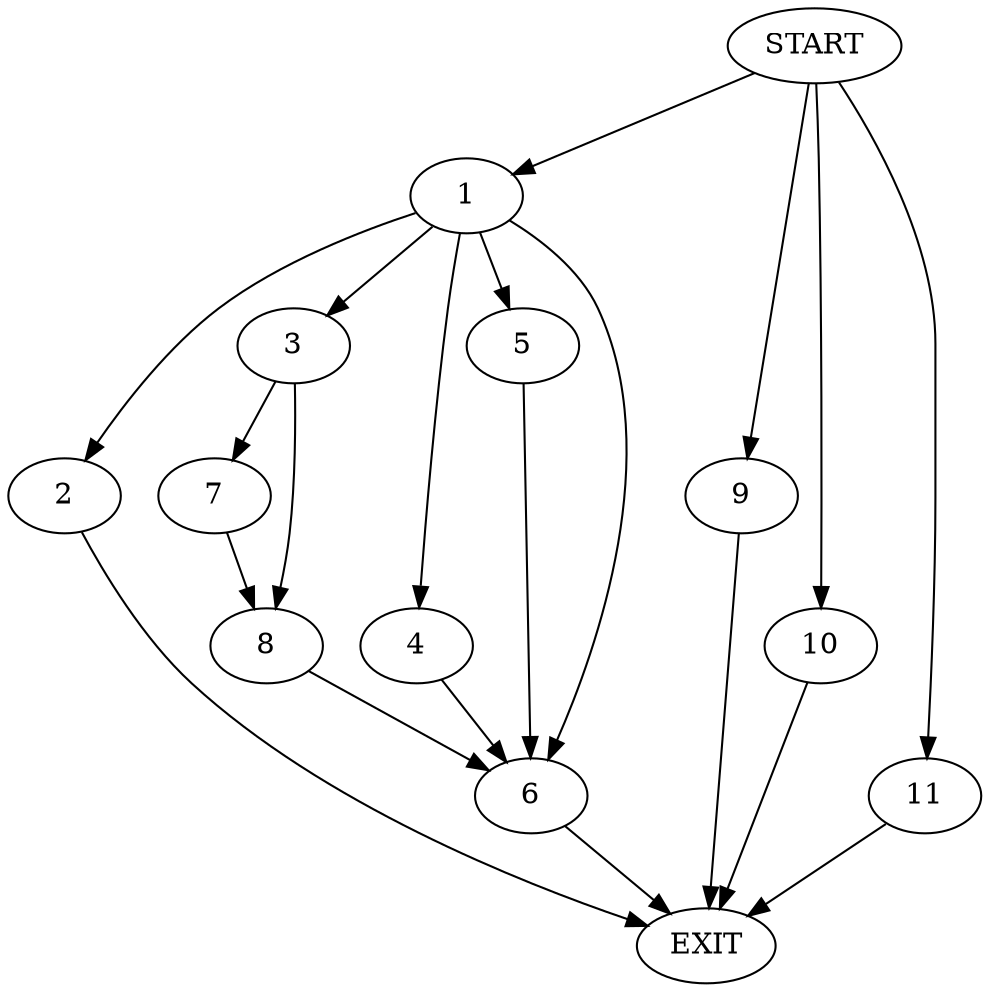 digraph {
0 [label="START"]
12 [label="EXIT"]
0 -> 1
1 -> 2
1 -> 3
1 -> 4
1 -> 5
1 -> 6
6 -> 12
5 -> 6
2 -> 12
3 -> 7
3 -> 8
4 -> 6
7 -> 8
8 -> 6
0 -> 9
9 -> 12
0 -> 10
10 -> 12
0 -> 11
11 -> 12
}

